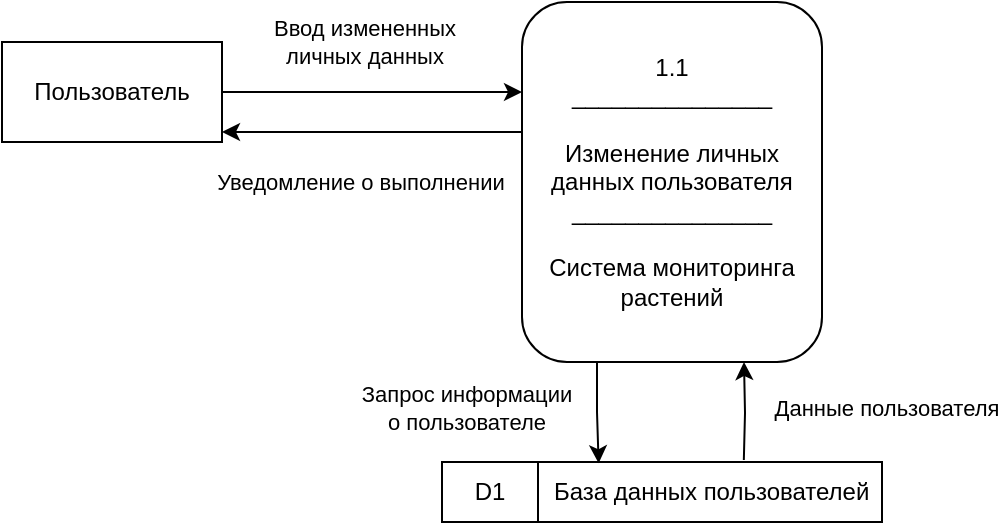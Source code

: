 <mxfile version="27.0.6">
  <diagram name="Page-1" id="929967ad-93f9-6ef4-fab6-5d389245f69c">
    <mxGraphModel dx="2896.5" dy="548" grid="1" gridSize="10" guides="1" tooltips="1" connect="1" arrows="1" fold="1" page="1" pageScale="1.5" pageWidth="1169" pageHeight="826" background="none" math="0" shadow="0">
      <root>
        <mxCell id="0" style=";html=1;" />
        <mxCell id="1" style=";html=1;" parent="0" />
        <mxCell id="NDsEM3CqR2JJzmxSmEk8-18" style="edgeStyle=orthogonalEdgeStyle;rounded=0;orthogonalLoop=1;jettySize=auto;html=1;exitX=0.017;exitY=0.431;exitDx=0;exitDy=0;exitPerimeter=0;" parent="1" source="NDsEM3CqR2JJzmxSmEk8-2" edge="1" target="NDsEM3CqR2JJzmxSmEk8-3">
          <mxGeometry relative="1" as="geometry">
            <mxPoint x="240" y="399" as="sourcePoint" />
            <mxPoint x="110" y="384.5" as="targetPoint" />
            <Array as="points">
              <mxPoint x="252" y="385" />
            </Array>
          </mxGeometry>
        </mxCell>
        <mxCell id="NDsEM3CqR2JJzmxSmEk8-19" value="Уведомление о выполнении" style="edgeLabel;html=1;align=center;verticalAlign=middle;resizable=0;points=[];" parent="NDsEM3CqR2JJzmxSmEk8-18" vertex="1" connectable="0">
          <mxGeometry x="0.208" y="2" relative="1" as="geometry">
            <mxPoint x="4" y="23" as="offset" />
          </mxGeometry>
        </mxCell>
        <mxCell id="NDsEM3CqR2JJzmxSmEk8-2" value="&lt;div&gt;1.1&lt;/div&gt;&lt;div&gt;_______________&lt;/div&gt;&lt;div&gt;&lt;br&gt;&lt;/div&gt;&lt;div&gt;Изменение личных данных пользователя&lt;/div&gt;&lt;div&gt;_______________&lt;/div&gt;&lt;div&gt;&lt;br&gt;&lt;/div&gt;Система мониторинга растений" style="rounded=1;whiteSpace=wrap;html=1;" parent="1" vertex="1">
          <mxGeometry x="250" y="320" width="150" height="180" as="geometry" />
        </mxCell>
        <mxCell id="NDsEM3CqR2JJzmxSmEk8-16" style="edgeStyle=orthogonalEdgeStyle;rounded=0;orthogonalLoop=1;jettySize=auto;html=1;entryX=0;entryY=0.25;entryDx=0;entryDy=0;" parent="1" source="NDsEM3CqR2JJzmxSmEk8-3" target="NDsEM3CqR2JJzmxSmEk8-2" edge="1">
          <mxGeometry relative="1" as="geometry" />
        </mxCell>
        <mxCell id="NDsEM3CqR2JJzmxSmEk8-17" value="Ввод измененных&lt;div&gt;личных данных&lt;/div&gt;" style="edgeLabel;html=1;align=center;verticalAlign=middle;resizable=0;points=[];" parent="NDsEM3CqR2JJzmxSmEk8-16" vertex="1" connectable="0">
          <mxGeometry x="-0.18" y="1" relative="1" as="geometry">
            <mxPoint x="9" y="-24" as="offset" />
          </mxGeometry>
        </mxCell>
        <mxCell id="NDsEM3CqR2JJzmxSmEk8-3" value="Пользователь" style="html=1;whiteSpace=wrap;" parent="1" vertex="1">
          <mxGeometry x="-10" y="340" width="110" height="50" as="geometry" />
        </mxCell>
        <mxCell id="NDsEM3CqR2JJzmxSmEk8-6" value="" style="shape=table;startSize=0;container=1;collapsible=0;childLayout=tableLayout;fixedRows=1;rowLines=0;fontStyle=0;strokeColor=default;fontSize=16;" parent="1" vertex="1">
          <mxGeometry x="210" y="550" width="220" height="30" as="geometry" />
        </mxCell>
        <mxCell id="NDsEM3CqR2JJzmxSmEk8-7" value="" style="shape=tableRow;horizontal=0;startSize=0;swimlaneHead=0;swimlaneBody=0;top=0;left=0;bottom=0;right=0;collapsible=0;dropTarget=0;fillColor=none;points=[[0,0.5],[1,0.5]];portConstraint=eastwest;strokeColor=inherit;fontSize=10;" parent="NDsEM3CqR2JJzmxSmEk8-6" vertex="1">
          <mxGeometry width="220" height="30" as="geometry" />
        </mxCell>
        <mxCell id="NDsEM3CqR2JJzmxSmEk8-8" value="D1" style="shape=partialRectangle;html=1;whiteSpace=wrap;connectable=0;fillColor=none;top=0;left=0;bottom=0;right=0;overflow=hidden;pointerEvents=1;strokeColor=inherit;fontSize=12;" parent="NDsEM3CqR2JJzmxSmEk8-7" vertex="1">
          <mxGeometry width="48" height="30" as="geometry">
            <mxRectangle width="48" height="30" as="alternateBounds" />
          </mxGeometry>
        </mxCell>
        <mxCell id="NDsEM3CqR2JJzmxSmEk8-9" value="База данных пользователей" style="shape=partialRectangle;html=1;whiteSpace=wrap;connectable=0;fillColor=none;top=0;left=0;bottom=0;right=0;align=left;spacingLeft=6;overflow=hidden;strokeColor=inherit;fontSize=12;" parent="NDsEM3CqR2JJzmxSmEk8-7" vertex="1">
          <mxGeometry x="48" width="172" height="30" as="geometry">
            <mxRectangle width="172" height="30" as="alternateBounds" />
          </mxGeometry>
        </mxCell>
        <mxCell id="NDsEM3CqR2JJzmxSmEk8-23" style="edgeStyle=orthogonalEdgeStyle;rounded=0;orthogonalLoop=1;jettySize=auto;html=1;exitX=0.25;exitY=1;exitDx=0;exitDy=0;entryX=0.356;entryY=0.021;entryDx=0;entryDy=0;entryPerimeter=0;" parent="1" source="NDsEM3CqR2JJzmxSmEk8-2" target="NDsEM3CqR2JJzmxSmEk8-7" edge="1">
          <mxGeometry relative="1" as="geometry">
            <Array as="points">
              <mxPoint x="288" y="525" />
              <mxPoint x="288" y="525" />
            </Array>
          </mxGeometry>
        </mxCell>
        <mxCell id="NDsEM3CqR2JJzmxSmEk8-25" value="Запрос информации&lt;div&gt;о пользователе&lt;/div&gt;" style="edgeLabel;html=1;align=center;verticalAlign=middle;resizable=0;points=[];" parent="NDsEM3CqR2JJzmxSmEk8-23" vertex="1" connectable="0">
          <mxGeometry x="-0.113" y="-1" relative="1" as="geometry">
            <mxPoint x="-65" as="offset" />
          </mxGeometry>
        </mxCell>
        <mxCell id="NDsEM3CqR2JJzmxSmEk8-24" style="edgeStyle=orthogonalEdgeStyle;rounded=0;orthogonalLoop=1;jettySize=auto;html=1;entryX=0.686;entryY=-0.033;entryDx=0;entryDy=0;entryPerimeter=0;startArrow=classic;startFill=1;endArrow=none;" parent="1" target="NDsEM3CqR2JJzmxSmEk8-7" edge="1">
          <mxGeometry relative="1" as="geometry">
            <mxPoint x="361" y="500" as="sourcePoint" />
          </mxGeometry>
        </mxCell>
        <mxCell id="NDsEM3CqR2JJzmxSmEk8-26" value="Данные пользователя" style="edgeLabel;html=1;align=center;verticalAlign=middle;resizable=0;points=[];" parent="NDsEM3CqR2JJzmxSmEk8-24" vertex="1" connectable="0">
          <mxGeometry x="-0.085" y="-1" relative="1" as="geometry">
            <mxPoint x="71" as="offset" />
          </mxGeometry>
        </mxCell>
      </root>
    </mxGraphModel>
  </diagram>
</mxfile>
